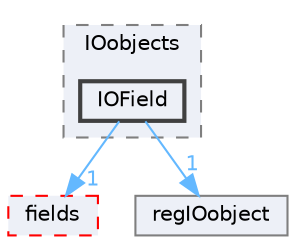 digraph "src/OpenFOAM/db/IOobjects/IOField"
{
 // LATEX_PDF_SIZE
  bgcolor="transparent";
  edge [fontname=Helvetica,fontsize=10,labelfontname=Helvetica,labelfontsize=10];
  node [fontname=Helvetica,fontsize=10,shape=box,height=0.2,width=0.4];
  compound=true
  subgraph clusterdir_cc10b28373a5cdb85fcb1ececb22619b {
    graph [ bgcolor="#edf0f7", pencolor="grey50", label="IOobjects", fontname=Helvetica,fontsize=10 style="filled,dashed", URL="dir_cc10b28373a5cdb85fcb1ececb22619b.html",tooltip=""]
  dir_6bef123dcba19d51b5ac0db98f01cda0 [label="IOField", fillcolor="#edf0f7", color="grey25", style="filled,bold", URL="dir_6bef123dcba19d51b5ac0db98f01cda0.html",tooltip=""];
  }
  dir_962442b8f989d5529fab5e0f0e4ffb74 [label="fields", fillcolor="#edf0f7", color="red", style="filled,dashed", URL="dir_962442b8f989d5529fab5e0f0e4ffb74.html",tooltip=""];
  dir_bb2890f68b7fdb7b322b02b8256df6db [label="regIOobject", fillcolor="#edf0f7", color="grey50", style="filled", URL="dir_bb2890f68b7fdb7b322b02b8256df6db.html",tooltip=""];
  dir_6bef123dcba19d51b5ac0db98f01cda0->dir_962442b8f989d5529fab5e0f0e4ffb74 [headlabel="1", labeldistance=1.5 headhref="dir_001959_001335.html" href="dir_001959_001335.html" color="steelblue1" fontcolor="steelblue1"];
  dir_6bef123dcba19d51b5ac0db98f01cda0->dir_bb2890f68b7fdb7b322b02b8256df6db [headlabel="1", labeldistance=1.5 headhref="dir_001959_003303.html" href="dir_001959_003303.html" color="steelblue1" fontcolor="steelblue1"];
}
